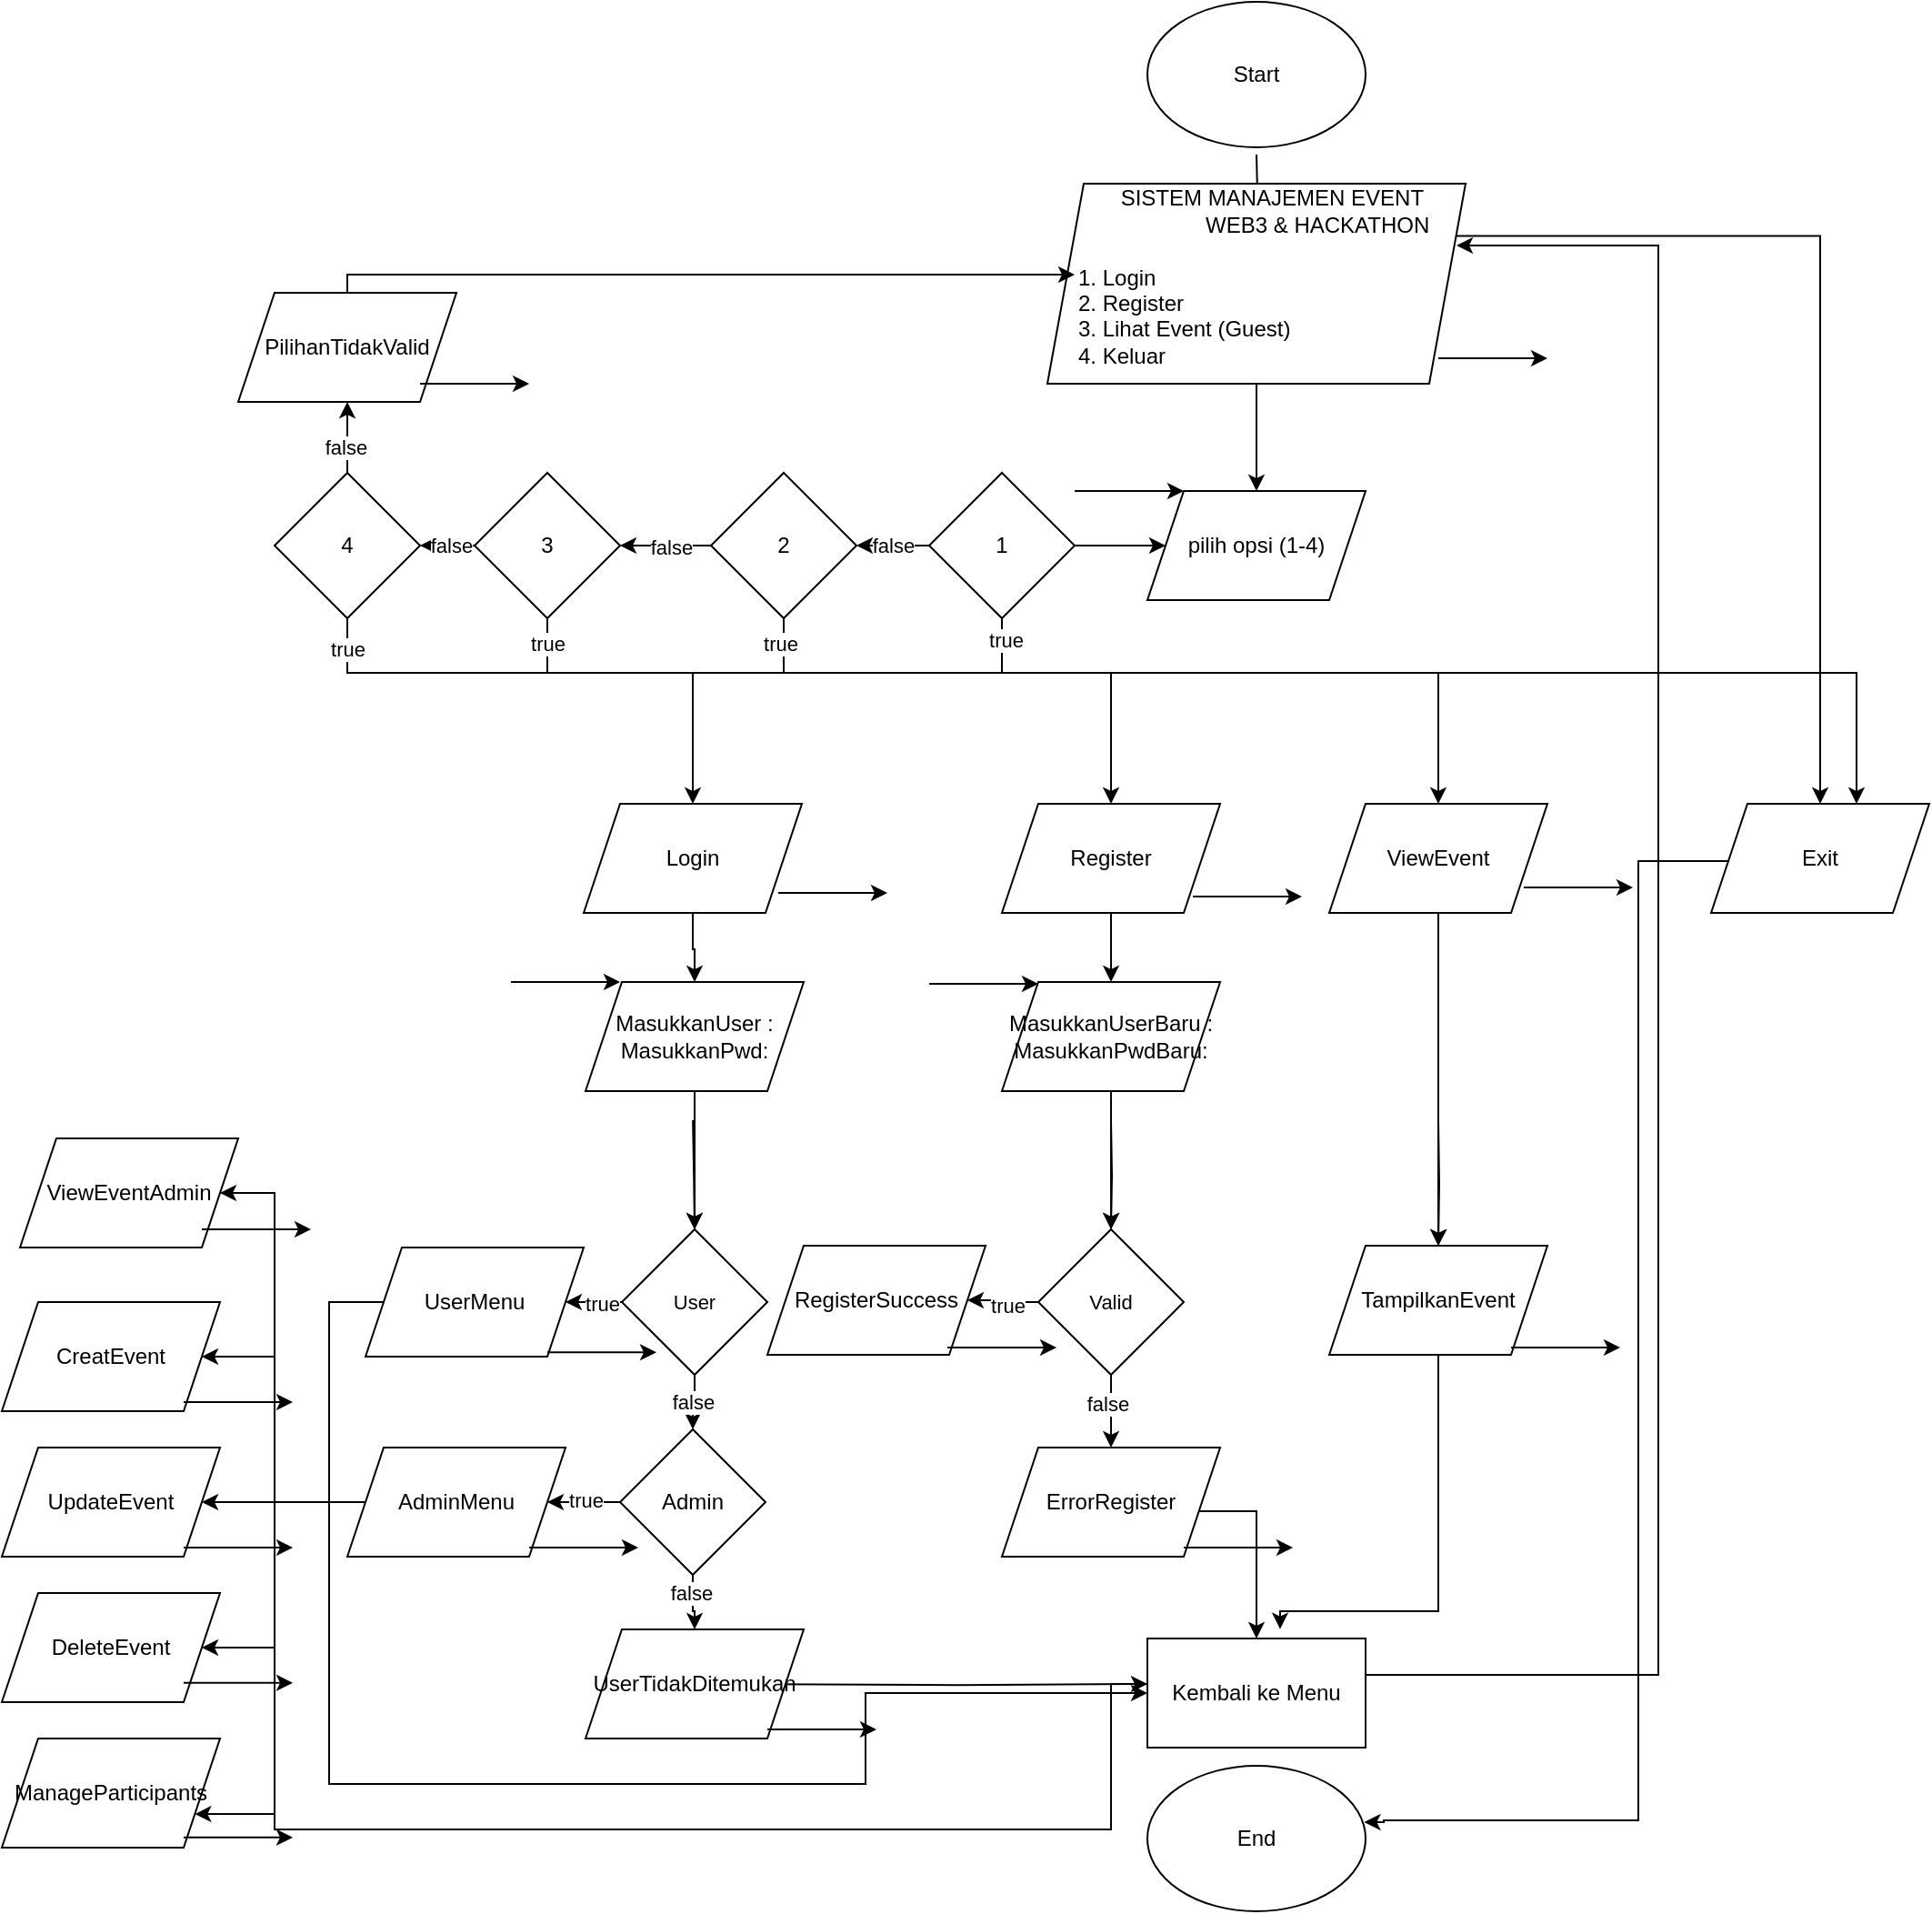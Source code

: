 <mxfile version="28.1.2">
  <diagram name="Halaman-1" id="OROT24B30FHKFHMunA_E">
    <mxGraphModel dx="1577" dy="481" grid="1" gridSize="10" guides="1" tooltips="1" connect="1" arrows="1" fold="1" page="1" pageScale="1" pageWidth="850" pageHeight="1100" math="0" shadow="0">
      <root>
        <mxCell id="0" />
        <mxCell id="1" parent="0" />
        <mxCell id="7NWoZMce2PvM8nLQGEmp-5" value="" style="edgeStyle=orthogonalEdgeStyle;rounded=0;orthogonalLoop=1;jettySize=auto;html=1;" parent="1" target="h9StgXTZ7frRPWj_FZ2e-3" edge="1">
          <mxGeometry relative="1" as="geometry">
            <mxPoint x="470" y="114" as="sourcePoint" />
          </mxGeometry>
        </mxCell>
        <mxCell id="h9StgXTZ7frRPWj_FZ2e-2" value="Start" style="ellipse;whiteSpace=wrap;html=1;" parent="1" vertex="1">
          <mxGeometry x="410" y="30" width="120" height="80" as="geometry" />
        </mxCell>
        <mxCell id="RcLYrROf-maaqx80uSr_-6" style="edgeStyle=orthogonalEdgeStyle;rounded=0;orthogonalLoop=1;jettySize=auto;html=1;exitX=1;exitY=0.25;exitDx=0;exitDy=0;entryX=0.5;entryY=0;entryDx=0;entryDy=0;" parent="1" source="h9StgXTZ7frRPWj_FZ2e-3" target="h9StgXTZ7frRPWj_FZ2e-7" edge="1">
          <mxGeometry relative="1" as="geometry">
            <mxPoint x="770" y="170.882" as="targetPoint" />
          </mxGeometry>
        </mxCell>
        <mxCell id="gx4Ko2PMTjA1TsZopuwA-3" value="" style="edgeStyle=orthogonalEdgeStyle;rounded=0;orthogonalLoop=1;jettySize=auto;html=1;" parent="1" source="h9StgXTZ7frRPWj_FZ2e-3" target="7NWoZMce2PvM8nLQGEmp-7" edge="1">
          <mxGeometry relative="1" as="geometry" />
        </mxCell>
        <mxCell id="h9StgXTZ7frRPWj_FZ2e-3" value="" style="shape=parallelogram;perimeter=parallelogramPerimeter;whiteSpace=wrap;html=1;fixedSize=1;" parent="1" vertex="1">
          <mxGeometry x="355" y="130" width="230" height="110" as="geometry" />
        </mxCell>
        <mxCell id="zBH3E1McXgSZrfbXquGw-8" value="" style="edgeStyle=orthogonalEdgeStyle;rounded=0;orthogonalLoop=1;jettySize=auto;html=1;" parent="1" target="7AqdTy7-5MXGpZG5uYgw-1" edge="1">
          <mxGeometry relative="1" as="geometry">
            <mxPoint x="160.067" y="645" as="sourcePoint" />
          </mxGeometry>
        </mxCell>
        <mxCell id="7NWoZMce2PvM8nLQGEmp-28" value="" style="edgeStyle=orthogonalEdgeStyle;rounded=0;orthogonalLoop=1;jettySize=auto;html=1;" parent="1" source="h9StgXTZ7frRPWj_FZ2e-4" target="7NWoZMce2PvM8nLQGEmp-27" edge="1">
          <mxGeometry relative="1" as="geometry" />
        </mxCell>
        <mxCell id="h9StgXTZ7frRPWj_FZ2e-4" value="Login" style="shape=parallelogram;perimeter=parallelogramPerimeter;whiteSpace=wrap;html=1;fixedSize=1;" parent="1" vertex="1">
          <mxGeometry x="100" y="471" width="120" height="60" as="geometry" />
        </mxCell>
        <mxCell id="Az_vevE2eEstthWcHwLL-3" value="" style="edgeStyle=orthogonalEdgeStyle;rounded=0;orthogonalLoop=1;jettySize=auto;html=1;" parent="1" target="Az_vevE2eEstthWcHwLL-1" edge="1">
          <mxGeometry relative="1" as="geometry">
            <mxPoint x="390" y="645" as="sourcePoint" />
          </mxGeometry>
        </mxCell>
        <mxCell id="7NWoZMce2PvM8nLQGEmp-30" value="" style="edgeStyle=orthogonalEdgeStyle;rounded=0;orthogonalLoop=1;jettySize=auto;html=1;" parent="1" source="h9StgXTZ7frRPWj_FZ2e-5" target="7NWoZMce2PvM8nLQGEmp-29" edge="1">
          <mxGeometry relative="1" as="geometry" />
        </mxCell>
        <mxCell id="h9StgXTZ7frRPWj_FZ2e-5" value="Register" style="shape=parallelogram;perimeter=parallelogramPerimeter;whiteSpace=wrap;html=1;fixedSize=1;" parent="1" vertex="1">
          <mxGeometry x="330" y="471" width="120" height="60" as="geometry" />
        </mxCell>
        <mxCell id="Os69pxJ4Q2n1abjjnOUB-2" value="" style="edgeStyle=orthogonalEdgeStyle;rounded=0;orthogonalLoop=1;jettySize=auto;html=1;" parent="1" target="Os69pxJ4Q2n1abjjnOUB-1" edge="1">
          <mxGeometry relative="1" as="geometry">
            <mxPoint x="570" y="645" as="sourcePoint" />
          </mxGeometry>
        </mxCell>
        <mxCell id="7NWoZMce2PvM8nLQGEmp-33" style="edgeStyle=orthogonalEdgeStyle;rounded=0;orthogonalLoop=1;jettySize=auto;html=1;exitX=0.5;exitY=1;exitDx=0;exitDy=0;entryX=0.5;entryY=0;entryDx=0;entryDy=0;" parent="1" source="h9StgXTZ7frRPWj_FZ2e-6" target="Os69pxJ4Q2n1abjjnOUB-1" edge="1">
          <mxGeometry relative="1" as="geometry" />
        </mxCell>
        <mxCell id="h9StgXTZ7frRPWj_FZ2e-6" value="&lt;div&gt;ViewEvent&lt;/div&gt;" style="shape=parallelogram;perimeter=parallelogramPerimeter;whiteSpace=wrap;html=1;fixedSize=1;" parent="1" vertex="1">
          <mxGeometry x="510" y="471" width="120" height="60" as="geometry" />
        </mxCell>
        <mxCell id="7NWoZMce2PvM8nLQGEmp-34" style="edgeStyle=orthogonalEdgeStyle;rounded=0;orthogonalLoop=1;jettySize=auto;html=1;entryX=0.993;entryY=0.391;entryDx=0;entryDy=0;entryPerimeter=0;" parent="1" target="SYxjoz4Bkno1y6u2qJ3Q-1" edge="1">
          <mxGeometry relative="1" as="geometry">
            <mxPoint x="540" y="1047.5" as="targetPoint" />
            <mxPoint x="757" y="502.5" as="sourcePoint" />
            <Array as="points">
              <mxPoint x="680" y="502" />
              <mxPoint x="680" y="1030" />
              <mxPoint x="540" y="1030" />
              <mxPoint x="540" y="1031" />
              <mxPoint x="529" y="1031" />
            </Array>
          </mxGeometry>
        </mxCell>
        <mxCell id="h9StgXTZ7frRPWj_FZ2e-7" value="Exit" style="shape=parallelogram;perimeter=parallelogramPerimeter;whiteSpace=wrap;html=1;fixedSize=1;" parent="1" vertex="1">
          <mxGeometry x="720" y="471" width="120" height="60" as="geometry" />
        </mxCell>
        <mxCell id="caerHctUvYIlq3tWI0Qb-1" value="" style="edgeStyle=orthogonalEdgeStyle;rounded=0;orthogonalLoop=1;jettySize=auto;html=1;" parent="1" source="7AqdTy7-5MXGpZG5uYgw-1" target="zBH3E1McXgSZrfbXquGw-1" edge="1">
          <mxGeometry relative="1" as="geometry" />
        </mxCell>
        <mxCell id="gx4Ko2PMTjA1TsZopuwA-40" value="true" style="edgeLabel;html=1;align=center;verticalAlign=middle;resizable=0;points=[];" parent="caerHctUvYIlq3tWI0Qb-1" vertex="1" connectable="0">
          <mxGeometry x="0.427" y="1" relative="1" as="geometry">
            <mxPoint as="offset" />
          </mxGeometry>
        </mxCell>
        <mxCell id="3JBOT7YmT3RvZyfiA1ah-1" value="" style="edgeStyle=orthogonalEdgeStyle;rounded=0;orthogonalLoop=1;jettySize=auto;html=1;" parent="1" source="7AqdTy7-5MXGpZG5uYgw-1" target="zBH3E1McXgSZrfbXquGw-2" edge="1">
          <mxGeometry relative="1" as="geometry" />
        </mxCell>
        <mxCell id="gx4Ko2PMTjA1TsZopuwA-41" value="false" style="edgeLabel;html=1;align=center;verticalAlign=middle;resizable=0;points=[];" parent="3JBOT7YmT3RvZyfiA1ah-1" vertex="1" connectable="0">
          <mxGeometry x="-0.04" y="-1" relative="1" as="geometry">
            <mxPoint as="offset" />
          </mxGeometry>
        </mxCell>
        <mxCell id="7AqdTy7-5MXGpZG5uYgw-1" value="&lt;span style=&quot;font-size: 11px; text-wrap-mode: nowrap;&quot;&gt;User&lt;/span&gt;" style="rhombus;whiteSpace=wrap;html=1;" parent="1" vertex="1">
          <mxGeometry x="121" y="705" width="80" height="80" as="geometry" />
        </mxCell>
        <mxCell id="gx4Ko2PMTjA1TsZopuwA-46" style="edgeStyle=orthogonalEdgeStyle;rounded=0;orthogonalLoop=1;jettySize=auto;html=1;entryX=0;entryY=0.5;entryDx=0;entryDy=0;" parent="1" source="zBH3E1McXgSZrfbXquGw-1" target="gx4Ko2PMTjA1TsZopuwA-27" edge="1">
          <mxGeometry relative="1" as="geometry">
            <Array as="points">
              <mxPoint x="-40" y="745" />
              <mxPoint x="-40" y="1010" />
              <mxPoint x="255" y="1010" />
              <mxPoint x="255" y="960" />
            </Array>
          </mxGeometry>
        </mxCell>
        <mxCell id="zBH3E1McXgSZrfbXquGw-1" value="&lt;div&gt;UserMenu&lt;/div&gt;" style="shape=parallelogram;perimeter=parallelogramPerimeter;whiteSpace=wrap;html=1;fixedSize=1;" parent="1" vertex="1">
          <mxGeometry x="-20" y="715" width="120" height="60" as="geometry" />
        </mxCell>
        <mxCell id="caerHctUvYIlq3tWI0Qb-2" value="" style="edgeStyle=orthogonalEdgeStyle;rounded=0;orthogonalLoop=1;jettySize=auto;html=1;" parent="1" source="zBH3E1McXgSZrfbXquGw-2" target="zBH3E1McXgSZrfbXquGw-3" edge="1">
          <mxGeometry relative="1" as="geometry" />
        </mxCell>
        <mxCell id="gx4Ko2PMTjA1TsZopuwA-42" value="true" style="edgeLabel;html=1;align=center;verticalAlign=middle;resizable=0;points=[];" parent="caerHctUvYIlq3tWI0Qb-2" vertex="1" connectable="0">
          <mxGeometry x="0.321" y="-1" relative="1" as="geometry">
            <mxPoint as="offset" />
          </mxGeometry>
        </mxCell>
        <mxCell id="3JBOT7YmT3RvZyfiA1ah-2" value="" style="edgeStyle=orthogonalEdgeStyle;rounded=0;orthogonalLoop=1;jettySize=auto;html=1;entryX=0.5;entryY=0;entryDx=0;entryDy=0;" parent="1" source="zBH3E1McXgSZrfbXquGw-2" target="zBH3E1McXgSZrfbXquGw-5" edge="1">
          <mxGeometry relative="1" as="geometry">
            <mxPoint x="160.067" y="915.067" as="targetPoint" />
          </mxGeometry>
        </mxCell>
        <mxCell id="gx4Ko2PMTjA1TsZopuwA-43" value="false" style="edgeLabel;html=1;align=center;verticalAlign=middle;resizable=0;points=[];" parent="3JBOT7YmT3RvZyfiA1ah-2" vertex="1" connectable="0">
          <mxGeometry x="-0.363" y="-1" relative="1" as="geometry">
            <mxPoint as="offset" />
          </mxGeometry>
        </mxCell>
        <mxCell id="zBH3E1McXgSZrfbXquGw-2" value="&lt;span&gt;Admin&lt;/span&gt;" style="rhombus;whiteSpace=wrap;html=1;" parent="1" vertex="1">
          <mxGeometry x="120" y="815" width="80" height="80" as="geometry" />
        </mxCell>
        <mxCell id="I2676PIy254yYxmaCqAr-1" style="edgeStyle=orthogonalEdgeStyle;rounded=0;orthogonalLoop=1;jettySize=auto;html=1;exitX=0;exitY=0.5;exitDx=0;exitDy=0;entryX=1;entryY=0.5;entryDx=0;entryDy=0;" parent="1" source="zBH3E1McXgSZrfbXquGw-3" target="giaV8SN_kqaHq3W8Fhi_-3" edge="1">
          <mxGeometry relative="1" as="geometry" />
        </mxCell>
        <mxCell id="I2676PIy254yYxmaCqAr-2" style="edgeStyle=orthogonalEdgeStyle;rounded=0;orthogonalLoop=1;jettySize=auto;html=1;exitX=0;exitY=0.5;exitDx=0;exitDy=0;entryX=1;entryY=0.5;entryDx=0;entryDy=0;" parent="1" source="zBH3E1McXgSZrfbXquGw-3" target="giaV8SN_kqaHq3W8Fhi_-2" edge="1">
          <mxGeometry relative="1" as="geometry">
            <Array as="points">
              <mxPoint x="-70" y="855" />
              <mxPoint x="-70" y="775" />
            </Array>
          </mxGeometry>
        </mxCell>
        <mxCell id="I2676PIy254yYxmaCqAr-3" style="edgeStyle=orthogonalEdgeStyle;rounded=0;orthogonalLoop=1;jettySize=auto;html=1;exitX=0;exitY=0.5;exitDx=0;exitDy=0;" parent="1" source="zBH3E1McXgSZrfbXquGw-3" target="giaV8SN_kqaHq3W8Fhi_-1" edge="1">
          <mxGeometry relative="1" as="geometry">
            <Array as="points">
              <mxPoint x="-70" y="855" />
              <mxPoint x="-70" y="685" />
            </Array>
          </mxGeometry>
        </mxCell>
        <mxCell id="I2676PIy254yYxmaCqAr-4" style="edgeStyle=orthogonalEdgeStyle;rounded=0;orthogonalLoop=1;jettySize=auto;html=1;entryX=1;entryY=0.5;entryDx=0;entryDy=0;" parent="1" source="zBH3E1McXgSZrfbXquGw-3" target="giaV8SN_kqaHq3W8Fhi_-4" edge="1">
          <mxGeometry relative="1" as="geometry">
            <Array as="points">
              <mxPoint x="-70" y="855" />
              <mxPoint x="-70" y="935" />
            </Array>
          </mxGeometry>
        </mxCell>
        <mxCell id="I2676PIy254yYxmaCqAr-5" style="edgeStyle=orthogonalEdgeStyle;rounded=0;orthogonalLoop=1;jettySize=auto;html=1;entryX=1;entryY=0.75;entryDx=0;entryDy=0;" parent="1" source="zBH3E1McXgSZrfbXquGw-3" target="6rAIlvh7QqRBKRJNKidt-1" edge="1">
          <mxGeometry relative="1" as="geometry">
            <Array as="points">
              <mxPoint x="-70" y="855" />
              <mxPoint x="-70" y="1027" />
            </Array>
          </mxGeometry>
        </mxCell>
        <mxCell id="dVh1iVBEezRHAKmAaW4Z-1" style="edgeStyle=orthogonalEdgeStyle;rounded=0;orthogonalLoop=1;jettySize=auto;html=1;entryX=0;entryY=0.5;entryDx=0;entryDy=0;" parent="1" source="zBH3E1McXgSZrfbXquGw-3" edge="1">
          <mxGeometry relative="1" as="geometry">
            <mxPoint x="420" y="955.0" as="targetPoint" />
            <Array as="points">
              <mxPoint x="-70" y="855" />
              <mxPoint x="-70" y="1035" />
              <mxPoint x="390" y="1035" />
              <mxPoint x="390" y="955" />
            </Array>
          </mxGeometry>
        </mxCell>
        <mxCell id="zBH3E1McXgSZrfbXquGw-3" value="&lt;div&gt;AdminMenu&lt;/div&gt;" style="shape=parallelogram;perimeter=parallelogramPerimeter;whiteSpace=wrap;html=1;fixedSize=1;" parent="1" vertex="1">
          <mxGeometry x="-30" y="825" width="120" height="60" as="geometry" />
        </mxCell>
        <mxCell id="dVh1iVBEezRHAKmAaW4Z-2" style="edgeStyle=orthogonalEdgeStyle;rounded=0;orthogonalLoop=1;jettySize=auto;html=1;" parent="1" edge="1">
          <mxGeometry relative="1" as="geometry">
            <mxPoint x="410" y="955" as="targetPoint" />
            <mxPoint x="199.933" y="955.067" as="sourcePoint" />
          </mxGeometry>
        </mxCell>
        <mxCell id="zBH3E1McXgSZrfbXquGw-5" value="UserTidakDitemukan" style="shape=parallelogram;perimeter=parallelogramPerimeter;whiteSpace=wrap;html=1;fixedSize=1;" parent="1" vertex="1">
          <mxGeometry x="101" y="925" width="120" height="60" as="geometry" />
        </mxCell>
        <mxCell id="giaV8SN_kqaHq3W8Fhi_-1" value="ViewEventAdmin" style="shape=parallelogram;perimeter=parallelogramPerimeter;whiteSpace=wrap;html=1;fixedSize=1;" parent="1" vertex="1">
          <mxGeometry x="-210" y="655" width="120" height="60" as="geometry" />
        </mxCell>
        <mxCell id="giaV8SN_kqaHq3W8Fhi_-3" value="UpdateEvent" style="shape=parallelogram;perimeter=parallelogramPerimeter;whiteSpace=wrap;html=1;fixedSize=1;" parent="1" vertex="1">
          <mxGeometry x="-220" y="825" width="120" height="60" as="geometry" />
        </mxCell>
        <mxCell id="giaV8SN_kqaHq3W8Fhi_-4" value="DeleteEvent" style="shape=parallelogram;perimeter=parallelogramPerimeter;whiteSpace=wrap;html=1;fixedSize=1;" parent="1" vertex="1">
          <mxGeometry x="-220" y="905" width="120" height="60" as="geometry" />
        </mxCell>
        <mxCell id="6rAIlvh7QqRBKRJNKidt-1" value="ManageParticipants" style="shape=parallelogram;perimeter=parallelogramPerimeter;whiteSpace=wrap;html=1;fixedSize=1;" parent="1" vertex="1">
          <mxGeometry x="-220" y="985" width="120" height="60" as="geometry" />
        </mxCell>
        <mxCell id="giaV8SN_kqaHq3W8Fhi_-2" value="&lt;div&gt;CreatEvent&lt;/div&gt;" style="shape=parallelogram;perimeter=parallelogramPerimeter;whiteSpace=wrap;html=1;fixedSize=1;" parent="1" vertex="1">
          <mxGeometry x="-220" y="745" width="120" height="60" as="geometry" />
        </mxCell>
        <mxCell id="Az_vevE2eEstthWcHwLL-4" value="" style="edgeStyle=orthogonalEdgeStyle;rounded=0;orthogonalLoop=1;jettySize=auto;html=1;" parent="1" source="Az_vevE2eEstthWcHwLL-1" target="Az_vevE2eEstthWcHwLL-2" edge="1">
          <mxGeometry relative="1" as="geometry" />
        </mxCell>
        <mxCell id="gx4Ko2PMTjA1TsZopuwA-44" value="true" style="edgeLabel;html=1;align=center;verticalAlign=middle;resizable=0;points=[];" parent="Az_vevE2eEstthWcHwLL-4" vertex="1" connectable="0">
          <mxGeometry x="-0.144" y="2" relative="1" as="geometry">
            <mxPoint as="offset" />
          </mxGeometry>
        </mxCell>
        <mxCell id="APpdiLP8awCDiAo7Gnpo-3" value="" style="edgeStyle=orthogonalEdgeStyle;rounded=0;orthogonalLoop=1;jettySize=auto;html=1;" parent="1" source="Az_vevE2eEstthWcHwLL-1" edge="1">
          <mxGeometry relative="1" as="geometry">
            <mxPoint x="390" y="825" as="targetPoint" />
          </mxGeometry>
        </mxCell>
        <mxCell id="gx4Ko2PMTjA1TsZopuwA-45" value="false" style="edgeLabel;html=1;align=center;verticalAlign=middle;resizable=0;points=[];" parent="APpdiLP8awCDiAo7Gnpo-3" vertex="1" connectable="0">
          <mxGeometry x="-0.204" y="-2" relative="1" as="geometry">
            <mxPoint as="offset" />
          </mxGeometry>
        </mxCell>
        <mxCell id="Az_vevE2eEstthWcHwLL-1" value="&lt;span style=&quot;font-size: 11px; text-wrap-mode: nowrap; background-color: light-dark(#ffffff, var(--ge-dark-color, #121212));&quot;&gt;Valid&lt;/span&gt;" style="rhombus;whiteSpace=wrap;html=1;" parent="1" vertex="1">
          <mxGeometry x="350" y="705" width="80" height="80" as="geometry" />
        </mxCell>
        <mxCell id="Az_vevE2eEstthWcHwLL-2" value="RegisterSuccess" style="shape=parallelogram;perimeter=parallelogramPerimeter;whiteSpace=wrap;html=1;fixedSize=1;" parent="1" vertex="1">
          <mxGeometry x="201" y="714" width="120" height="60" as="geometry" />
        </mxCell>
        <mxCell id="7NWoZMce2PvM8nLQGEmp-4" value="" style="edgeStyle=orthogonalEdgeStyle;rounded=0;orthogonalLoop=1;jettySize=auto;html=1;entryX=0.5;entryY=0;entryDx=0;entryDy=0;" parent="1" source="APpdiLP8awCDiAo7Gnpo-2" target="gx4Ko2PMTjA1TsZopuwA-27" edge="1">
          <mxGeometry relative="1" as="geometry">
            <mxPoint x="470.059" y="925.0" as="targetPoint" />
            <Array as="points">
              <mxPoint x="470" y="860" />
            </Array>
          </mxGeometry>
        </mxCell>
        <mxCell id="APpdiLP8awCDiAo7Gnpo-2" value="ErrorRegister" style="shape=parallelogram;perimeter=parallelogramPerimeter;whiteSpace=wrap;html=1;fixedSize=1;" parent="1" vertex="1">
          <mxGeometry x="330" y="825" width="120" height="60" as="geometry" />
        </mxCell>
        <mxCell id="Os69pxJ4Q2n1abjjnOUB-1" value="TampilkanEvent" style="shape=parallelogram;perimeter=parallelogramPerimeter;whiteSpace=wrap;html=1;fixedSize=1;" parent="1" vertex="1">
          <mxGeometry x="510" y="714" width="120" height="60" as="geometry" />
        </mxCell>
        <mxCell id="SYxjoz4Bkno1y6u2qJ3Q-1" value="End" style="ellipse;whiteSpace=wrap;html=1;" parent="1" vertex="1">
          <mxGeometry x="410" y="1000" width="120" height="80" as="geometry" />
        </mxCell>
        <mxCell id="7NWoZMce2PvM8nLQGEmp-25" style="edgeStyle=orthogonalEdgeStyle;rounded=0;orthogonalLoop=1;jettySize=auto;html=1;exitX=1;exitY=0.5;exitDx=0;exitDy=0;" parent="1" source="gx4Ko2PMTjA1TsZopuwA-27" target="gx4Ko2PMTjA1TsZopuwA-1" edge="1">
          <mxGeometry relative="1" as="geometry">
            <mxPoint x="542.667" y="950" as="sourcePoint" />
            <mxPoint x="590" y="164" as="targetPoint" />
            <Array as="points">
              <mxPoint x="530" y="950" />
              <mxPoint x="691" y="950" />
              <mxPoint x="691" y="164" />
            </Array>
          </mxGeometry>
        </mxCell>
        <mxCell id="7NWoZMce2PvM8nLQGEmp-2" style="edgeStyle=orthogonalEdgeStyle;rounded=0;orthogonalLoop=1;jettySize=auto;html=1;entryX=0.608;entryY=-0.003;entryDx=0;entryDy=0;entryPerimeter=0;" parent="1" source="Os69pxJ4Q2n1abjjnOUB-1" edge="1">
          <mxGeometry relative="1" as="geometry">
            <mxPoint x="482.96" y="924.82" as="targetPoint" />
            <Array as="points">
              <mxPoint x="570" y="915" />
              <mxPoint x="483" y="915" />
            </Array>
          </mxGeometry>
        </mxCell>
        <mxCell id="7NWoZMce2PvM8nLQGEmp-7" value="pilih opsi (1-4)" style="shape=parallelogram;perimeter=parallelogramPerimeter;whiteSpace=wrap;html=1;fixedSize=1;" parent="1" vertex="1">
          <mxGeometry x="410" y="299" width="120" height="60" as="geometry" />
        </mxCell>
        <mxCell id="7NWoZMce2PvM8nLQGEmp-11" value="" style="edgeStyle=orthogonalEdgeStyle;rounded=0;orthogonalLoop=1;jettySize=auto;html=1;" parent="1" source="7NWoZMce2PvM8nLQGEmp-8" target="7NWoZMce2PvM8nLQGEmp-7" edge="1">
          <mxGeometry relative="1" as="geometry" />
        </mxCell>
        <mxCell id="7NWoZMce2PvM8nLQGEmp-15" value="false" style="edgeStyle=orthogonalEdgeStyle;rounded=0;orthogonalLoop=1;jettySize=auto;html=1;" parent="1" source="7NWoZMce2PvM8nLQGEmp-8" target="7NWoZMce2PvM8nLQGEmp-9" edge="1">
          <mxGeometry relative="1" as="geometry" />
        </mxCell>
        <mxCell id="7NWoZMce2PvM8nLQGEmp-21" style="edgeStyle=orthogonalEdgeStyle;rounded=0;orthogonalLoop=1;jettySize=auto;html=1;entryX=0.5;entryY=0;entryDx=0;entryDy=0;" parent="1" source="7NWoZMce2PvM8nLQGEmp-8" target="h9StgXTZ7frRPWj_FZ2e-4" edge="1">
          <mxGeometry relative="1" as="geometry">
            <Array as="points">
              <mxPoint x="330" y="399" />
              <mxPoint x="160" y="399" />
            </Array>
          </mxGeometry>
        </mxCell>
        <mxCell id="gx4Ko2PMTjA1TsZopuwA-28" value="true" style="edgeLabel;html=1;align=center;verticalAlign=middle;resizable=0;points=[];" parent="7NWoZMce2PvM8nLQGEmp-21" vertex="1" connectable="0">
          <mxGeometry x="-0.912" y="2" relative="1" as="geometry">
            <mxPoint as="offset" />
          </mxGeometry>
        </mxCell>
        <mxCell id="7NWoZMce2PvM8nLQGEmp-8" value="1" style="rhombus;whiteSpace=wrap;html=1;" parent="1" vertex="1">
          <mxGeometry x="290" y="289" width="80" height="80" as="geometry" />
        </mxCell>
        <mxCell id="7NWoZMce2PvM8nLQGEmp-16" value="" style="edgeStyle=orthogonalEdgeStyle;rounded=0;orthogonalLoop=1;jettySize=auto;html=1;" parent="1" source="7NWoZMce2PvM8nLQGEmp-9" target="7NWoZMce2PvM8nLQGEmp-10" edge="1">
          <mxGeometry relative="1" as="geometry" />
        </mxCell>
        <mxCell id="gx4Ko2PMTjA1TsZopuwA-30" value="false" style="edgeLabel;html=1;align=center;verticalAlign=middle;resizable=0;points=[];" parent="7NWoZMce2PvM8nLQGEmp-16" vertex="1" connectable="0">
          <mxGeometry x="-0.12" y="1" relative="1" as="geometry">
            <mxPoint as="offset" />
          </mxGeometry>
        </mxCell>
        <mxCell id="7NWoZMce2PvM8nLQGEmp-22" style="edgeStyle=orthogonalEdgeStyle;rounded=0;orthogonalLoop=1;jettySize=auto;html=1;entryX=0.5;entryY=0;entryDx=0;entryDy=0;" parent="1" source="7NWoZMce2PvM8nLQGEmp-9" target="h9StgXTZ7frRPWj_FZ2e-5" edge="1">
          <mxGeometry relative="1" as="geometry">
            <Array as="points">
              <mxPoint x="210" y="399" />
              <mxPoint x="390" y="399" />
            </Array>
          </mxGeometry>
        </mxCell>
        <mxCell id="gx4Ko2PMTjA1TsZopuwA-29" value="true" style="edgeLabel;html=1;align=center;verticalAlign=middle;resizable=0;points=[];" parent="7NWoZMce2PvM8nLQGEmp-22" vertex="1" connectable="0">
          <mxGeometry x="-0.904" y="-2" relative="1" as="geometry">
            <mxPoint as="offset" />
          </mxGeometry>
        </mxCell>
        <mxCell id="7NWoZMce2PvM8nLQGEmp-9" value="2" style="rhombus;whiteSpace=wrap;html=1;" parent="1" vertex="1">
          <mxGeometry x="170" y="289" width="80" height="80" as="geometry" />
        </mxCell>
        <mxCell id="7NWoZMce2PvM8nLQGEmp-18" value="" style="edgeStyle=orthogonalEdgeStyle;rounded=0;orthogonalLoop=1;jettySize=auto;html=1;" parent="1" source="7NWoZMce2PvM8nLQGEmp-10" target="7NWoZMce2PvM8nLQGEmp-17" edge="1">
          <mxGeometry relative="1" as="geometry" />
        </mxCell>
        <mxCell id="gx4Ko2PMTjA1TsZopuwA-31" value="false" style="edgeLabel;html=1;align=center;verticalAlign=middle;resizable=0;points=[];" parent="7NWoZMce2PvM8nLQGEmp-18" vertex="1" connectable="0">
          <mxGeometry x="0.34" relative="1" as="geometry">
            <mxPoint as="offset" />
          </mxGeometry>
        </mxCell>
        <mxCell id="7NWoZMce2PvM8nLQGEmp-23" style="edgeStyle=orthogonalEdgeStyle;rounded=0;orthogonalLoop=1;jettySize=auto;html=1;" parent="1" source="7NWoZMce2PvM8nLQGEmp-10" target="h9StgXTZ7frRPWj_FZ2e-6" edge="1">
          <mxGeometry relative="1" as="geometry">
            <Array as="points">
              <mxPoint x="80" y="399" />
              <mxPoint x="570" y="399" />
            </Array>
          </mxGeometry>
        </mxCell>
        <mxCell id="gx4Ko2PMTjA1TsZopuwA-32" value="true" style="edgeLabel;html=1;align=center;verticalAlign=middle;resizable=0;points=[];" parent="7NWoZMce2PvM8nLQGEmp-23" vertex="1" connectable="0">
          <mxGeometry x="-0.953" relative="1" as="geometry">
            <mxPoint as="offset" />
          </mxGeometry>
        </mxCell>
        <mxCell id="7NWoZMce2PvM8nLQGEmp-10" value="3" style="rhombus;whiteSpace=wrap;html=1;" parent="1" vertex="1">
          <mxGeometry x="40" y="289" width="80" height="80" as="geometry" />
        </mxCell>
        <mxCell id="7NWoZMce2PvM8nLQGEmp-24" style="edgeStyle=orthogonalEdgeStyle;rounded=0;orthogonalLoop=1;jettySize=auto;html=1;entryX=0.75;entryY=0;entryDx=0;entryDy=0;" parent="1" source="7NWoZMce2PvM8nLQGEmp-17" edge="1">
          <mxGeometry relative="1" as="geometry">
            <mxPoint x="800.0" y="471" as="targetPoint" />
            <Array as="points">
              <mxPoint x="-30" y="399" />
              <mxPoint x="800" y="399" />
            </Array>
          </mxGeometry>
        </mxCell>
        <mxCell id="gx4Ko2PMTjA1TsZopuwA-34" value="true" style="edgeLabel;html=1;align=center;verticalAlign=middle;resizable=0;points=[];" parent="7NWoZMce2PvM8nLQGEmp-24" vertex="1" connectable="0">
          <mxGeometry x="-0.965" relative="1" as="geometry">
            <mxPoint as="offset" />
          </mxGeometry>
        </mxCell>
        <mxCell id="gx4Ko2PMTjA1TsZopuwA-36" value="" style="edgeStyle=orthogonalEdgeStyle;rounded=0;orthogonalLoop=1;jettySize=auto;html=1;" parent="1" source="7NWoZMce2PvM8nLQGEmp-17" target="gx4Ko2PMTjA1TsZopuwA-35" edge="1">
          <mxGeometry relative="1" as="geometry" />
        </mxCell>
        <mxCell id="gx4Ko2PMTjA1TsZopuwA-38" value="false" style="edgeLabel;html=1;align=center;verticalAlign=middle;resizable=0;points=[];" parent="gx4Ko2PMTjA1TsZopuwA-36" vertex="1" connectable="0">
          <mxGeometry x="-0.317" y="2" relative="1" as="geometry">
            <mxPoint x="1" as="offset" />
          </mxGeometry>
        </mxCell>
        <mxCell id="7NWoZMce2PvM8nLQGEmp-17" value="4" style="rhombus;whiteSpace=wrap;html=1;" parent="1" vertex="1">
          <mxGeometry x="-70" y="289" width="80" height="80" as="geometry" />
        </mxCell>
        <mxCell id="7NWoZMce2PvM8nLQGEmp-32" value="" style="edgeStyle=orthogonalEdgeStyle;rounded=0;orthogonalLoop=1;jettySize=auto;html=1;" parent="1" source="7NWoZMce2PvM8nLQGEmp-27" target="7AqdTy7-5MXGpZG5uYgw-1" edge="1">
          <mxGeometry relative="1" as="geometry" />
        </mxCell>
        <mxCell id="7NWoZMce2PvM8nLQGEmp-27" value="MasukkanUser&amp;nbsp;&lt;span style=&quot;background-color: transparent; color: light-dark(rgb(0, 0, 0), rgb(255, 255, 255));&quot;&gt;:&lt;/span&gt;&lt;div&gt;&lt;span style=&quot;background-color: transparent; color: light-dark(rgb(0, 0, 0), rgb(255, 255, 255));&quot;&gt;MasukkanPwd:&lt;/span&gt;&lt;/div&gt;" style="shape=parallelogram;perimeter=parallelogramPerimeter;whiteSpace=wrap;html=1;fixedSize=1;" parent="1" vertex="1">
          <mxGeometry x="101" y="569" width="120" height="60" as="geometry" />
        </mxCell>
        <mxCell id="7NWoZMce2PvM8nLQGEmp-31" value="" style="edgeStyle=orthogonalEdgeStyle;rounded=0;orthogonalLoop=1;jettySize=auto;html=1;" parent="1" source="7NWoZMce2PvM8nLQGEmp-29" target="Az_vevE2eEstthWcHwLL-1" edge="1">
          <mxGeometry relative="1" as="geometry" />
        </mxCell>
        <mxCell id="7NWoZMce2PvM8nLQGEmp-29" value="MasukkanUserBaru&amp;nbsp;&lt;span style=&quot;background-color: transparent; color: light-dark(rgb(0, 0, 0), rgb(255, 255, 255));&quot;&gt;:&lt;/span&gt;&lt;div&gt;&lt;span style=&quot;background-color: transparent; color: light-dark(rgb(0, 0, 0), rgb(255, 255, 255));&quot;&gt;MasukkanPwdBaru:&lt;/span&gt;&lt;/div&gt;" style="shape=parallelogram;perimeter=parallelogramPerimeter;whiteSpace=wrap;html=1;fixedSize=1;" parent="1" vertex="1">
          <mxGeometry x="330" y="569" width="120" height="60" as="geometry" />
        </mxCell>
        <mxCell id="gx4Ko2PMTjA1TsZopuwA-1" value="&#xa;       SISTEM MANAJEMEN EVENT                           WEB3 &amp; HACKATHON&#xa;&#xa;1. Login&#xa;2. Register&#xa;3. Lihat Event (Guest)&#xa;4. Keluar" style="text;whiteSpace=wrap;" parent="1" vertex="1">
          <mxGeometry x="370" y="110" width="210" height="160" as="geometry" />
        </mxCell>
        <mxCell id="gx4Ko2PMTjA1TsZopuwA-6" value="" style="endArrow=classic;html=1;rounded=0;" parent="1" edge="1">
          <mxGeometry width="50" height="50" relative="1" as="geometry">
            <mxPoint x="570" y="226" as="sourcePoint" />
            <mxPoint x="630" y="226" as="targetPoint" />
          </mxGeometry>
        </mxCell>
        <mxCell id="gx4Ko2PMTjA1TsZopuwA-7" value="" style="endArrow=classic;html=1;rounded=0;" parent="1" edge="1">
          <mxGeometry width="50" height="50" relative="1" as="geometry">
            <mxPoint x="207" y="520" as="sourcePoint" />
            <mxPoint x="267" y="520" as="targetPoint" />
          </mxGeometry>
        </mxCell>
        <mxCell id="gx4Ko2PMTjA1TsZopuwA-8" value="" style="endArrow=classic;html=1;rounded=0;" parent="1" edge="1">
          <mxGeometry width="50" height="50" relative="1" as="geometry">
            <mxPoint x="435" y="522" as="sourcePoint" />
            <mxPoint x="495" y="522" as="targetPoint" />
          </mxGeometry>
        </mxCell>
        <mxCell id="gx4Ko2PMTjA1TsZopuwA-9" value="" style="endArrow=classic;html=1;rounded=0;" parent="1" edge="1">
          <mxGeometry width="50" height="50" relative="1" as="geometry">
            <mxPoint x="617" y="517" as="sourcePoint" />
            <mxPoint x="677" y="517" as="targetPoint" />
          </mxGeometry>
        </mxCell>
        <mxCell id="gx4Ko2PMTjA1TsZopuwA-11" value="" style="endArrow=classic;html=1;rounded=0;" parent="1" edge="1">
          <mxGeometry width="50" height="50" relative="1" as="geometry">
            <mxPoint x="370" y="299" as="sourcePoint" />
            <mxPoint x="430" y="299" as="targetPoint" />
            <Array as="points">
              <mxPoint x="390" y="299" />
            </Array>
          </mxGeometry>
        </mxCell>
        <mxCell id="gx4Ko2PMTjA1TsZopuwA-12" value="" style="endArrow=classic;html=1;rounded=0;" parent="1" edge="1">
          <mxGeometry width="50" height="50" relative="1" as="geometry">
            <mxPoint x="60" y="569" as="sourcePoint" />
            <mxPoint x="120" y="569" as="targetPoint" />
            <Array as="points">
              <mxPoint x="90" y="569" />
            </Array>
          </mxGeometry>
        </mxCell>
        <mxCell id="gx4Ko2PMTjA1TsZopuwA-13" value="" style="endArrow=classic;html=1;rounded=0;" parent="1" edge="1">
          <mxGeometry width="50" height="50" relative="1" as="geometry">
            <mxPoint x="290" y="570" as="sourcePoint" />
            <mxPoint x="350" y="570" as="targetPoint" />
          </mxGeometry>
        </mxCell>
        <mxCell id="gx4Ko2PMTjA1TsZopuwA-14" value="" style="endArrow=classic;html=1;rounded=0;" parent="1" edge="1">
          <mxGeometry width="50" height="50" relative="1" as="geometry">
            <mxPoint x="610" y="770" as="sourcePoint" />
            <mxPoint x="670" y="770" as="targetPoint" />
          </mxGeometry>
        </mxCell>
        <mxCell id="gx4Ko2PMTjA1TsZopuwA-15" value="" style="endArrow=classic;html=1;rounded=0;" parent="1" edge="1">
          <mxGeometry width="50" height="50" relative="1" as="geometry">
            <mxPoint x="300" y="770" as="sourcePoint" />
            <mxPoint x="360" y="770" as="targetPoint" />
          </mxGeometry>
        </mxCell>
        <mxCell id="gx4Ko2PMTjA1TsZopuwA-16" value="" style="endArrow=classic;html=1;rounded=0;" parent="1" edge="1">
          <mxGeometry width="50" height="50" relative="1" as="geometry">
            <mxPoint x="80" y="772.67" as="sourcePoint" />
            <mxPoint x="140" y="772.67" as="targetPoint" />
          </mxGeometry>
        </mxCell>
        <mxCell id="gx4Ko2PMTjA1TsZopuwA-17" value="" style="endArrow=classic;html=1;rounded=0;" parent="1" edge="1">
          <mxGeometry width="50" height="50" relative="1" as="geometry">
            <mxPoint x="70" y="880" as="sourcePoint" />
            <mxPoint x="130" y="880" as="targetPoint" />
          </mxGeometry>
        </mxCell>
        <mxCell id="gx4Ko2PMTjA1TsZopuwA-18" value="" style="endArrow=classic;html=1;rounded=0;" parent="1" edge="1">
          <mxGeometry width="50" height="50" relative="1" as="geometry">
            <mxPoint x="430" y="880" as="sourcePoint" />
            <mxPoint x="490" y="880" as="targetPoint" />
          </mxGeometry>
        </mxCell>
        <mxCell id="gx4Ko2PMTjA1TsZopuwA-19" value="" style="endArrow=classic;html=1;rounded=0;" parent="1" edge="1">
          <mxGeometry width="50" height="50" relative="1" as="geometry">
            <mxPoint x="201" y="980" as="sourcePoint" />
            <mxPoint x="261" y="980" as="targetPoint" />
          </mxGeometry>
        </mxCell>
        <mxCell id="gx4Ko2PMTjA1TsZopuwA-22" value="" style="endArrow=classic;html=1;rounded=0;" parent="1" edge="1">
          <mxGeometry width="50" height="50" relative="1" as="geometry">
            <mxPoint x="-110" y="705" as="sourcePoint" />
            <mxPoint x="-50" y="705" as="targetPoint" />
            <Array as="points">
              <mxPoint x="-80" y="705" />
            </Array>
          </mxGeometry>
        </mxCell>
        <mxCell id="gx4Ko2PMTjA1TsZopuwA-23" value="" style="endArrow=classic;html=1;rounded=0;" parent="1" edge="1">
          <mxGeometry width="50" height="50" relative="1" as="geometry">
            <mxPoint x="-120" y="800" as="sourcePoint" />
            <mxPoint x="-60" y="800" as="targetPoint" />
            <Array as="points">
              <mxPoint x="-90" y="800" />
            </Array>
          </mxGeometry>
        </mxCell>
        <mxCell id="gx4Ko2PMTjA1TsZopuwA-24" value="" style="endArrow=classic;html=1;rounded=0;" parent="1" edge="1">
          <mxGeometry width="50" height="50" relative="1" as="geometry">
            <mxPoint x="-120" y="880" as="sourcePoint" />
            <mxPoint x="-60" y="880" as="targetPoint" />
            <Array as="points">
              <mxPoint x="-90" y="880" />
            </Array>
          </mxGeometry>
        </mxCell>
        <mxCell id="gx4Ko2PMTjA1TsZopuwA-25" value="" style="endArrow=classic;html=1;rounded=0;" parent="1" edge="1">
          <mxGeometry width="50" height="50" relative="1" as="geometry">
            <mxPoint x="-120" y="954.41" as="sourcePoint" />
            <mxPoint x="-60" y="954.41" as="targetPoint" />
            <Array as="points">
              <mxPoint x="-90" y="954.41" />
            </Array>
          </mxGeometry>
        </mxCell>
        <mxCell id="gx4Ko2PMTjA1TsZopuwA-26" value="" style="endArrow=classic;html=1;rounded=0;" parent="1" edge="1">
          <mxGeometry width="50" height="50" relative="1" as="geometry">
            <mxPoint x="-120" y="1039.41" as="sourcePoint" />
            <mxPoint x="-60" y="1039.41" as="targetPoint" />
            <Array as="points">
              <mxPoint x="-90" y="1039.41" />
            </Array>
          </mxGeometry>
        </mxCell>
        <mxCell id="gx4Ko2PMTjA1TsZopuwA-27" value="Kembali ke Menu" style="rounded=0;whiteSpace=wrap;html=1;" parent="1" vertex="1">
          <mxGeometry x="410" y="930" width="120" height="60" as="geometry" />
        </mxCell>
        <mxCell id="gx4Ko2PMTjA1TsZopuwA-37" style="edgeStyle=orthogonalEdgeStyle;rounded=0;orthogonalLoop=1;jettySize=auto;html=1;" parent="1" source="gx4Ko2PMTjA1TsZopuwA-35" target="gx4Ko2PMTjA1TsZopuwA-1" edge="1">
          <mxGeometry relative="1" as="geometry">
            <Array as="points">
              <mxPoint x="-30" y="180" />
            </Array>
          </mxGeometry>
        </mxCell>
        <mxCell id="gx4Ko2PMTjA1TsZopuwA-35" value="PilihanTidakValid" style="shape=parallelogram;perimeter=parallelogramPerimeter;whiteSpace=wrap;html=1;fixedSize=1;" parent="1" vertex="1">
          <mxGeometry x="-90" y="190" width="120" height="60" as="geometry" />
        </mxCell>
        <mxCell id="gx4Ko2PMTjA1TsZopuwA-39" value="" style="endArrow=classic;html=1;rounded=0;" parent="1" edge="1">
          <mxGeometry width="50" height="50" relative="1" as="geometry">
            <mxPoint x="10" y="240" as="sourcePoint" />
            <mxPoint x="70" y="240" as="targetPoint" />
          </mxGeometry>
        </mxCell>
      </root>
    </mxGraphModel>
  </diagram>
</mxfile>
